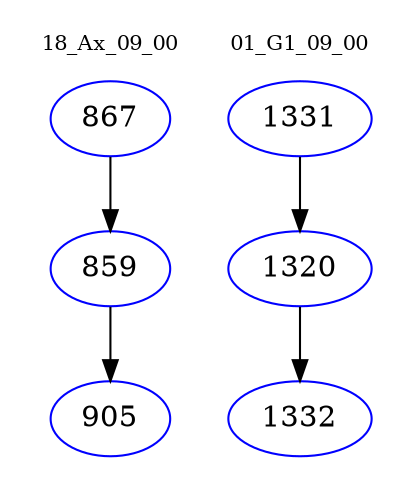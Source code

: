 digraph{
subgraph cluster_0 {
color = white
label = "18_Ax_09_00";
fontsize=10;
T0_867 [label="867", color="blue"]
T0_867 -> T0_859 [color="black"]
T0_859 [label="859", color="blue"]
T0_859 -> T0_905 [color="black"]
T0_905 [label="905", color="blue"]
}
subgraph cluster_1 {
color = white
label = "01_G1_09_00";
fontsize=10;
T1_1331 [label="1331", color="blue"]
T1_1331 -> T1_1320 [color="black"]
T1_1320 [label="1320", color="blue"]
T1_1320 -> T1_1332 [color="black"]
T1_1332 [label="1332", color="blue"]
}
}
